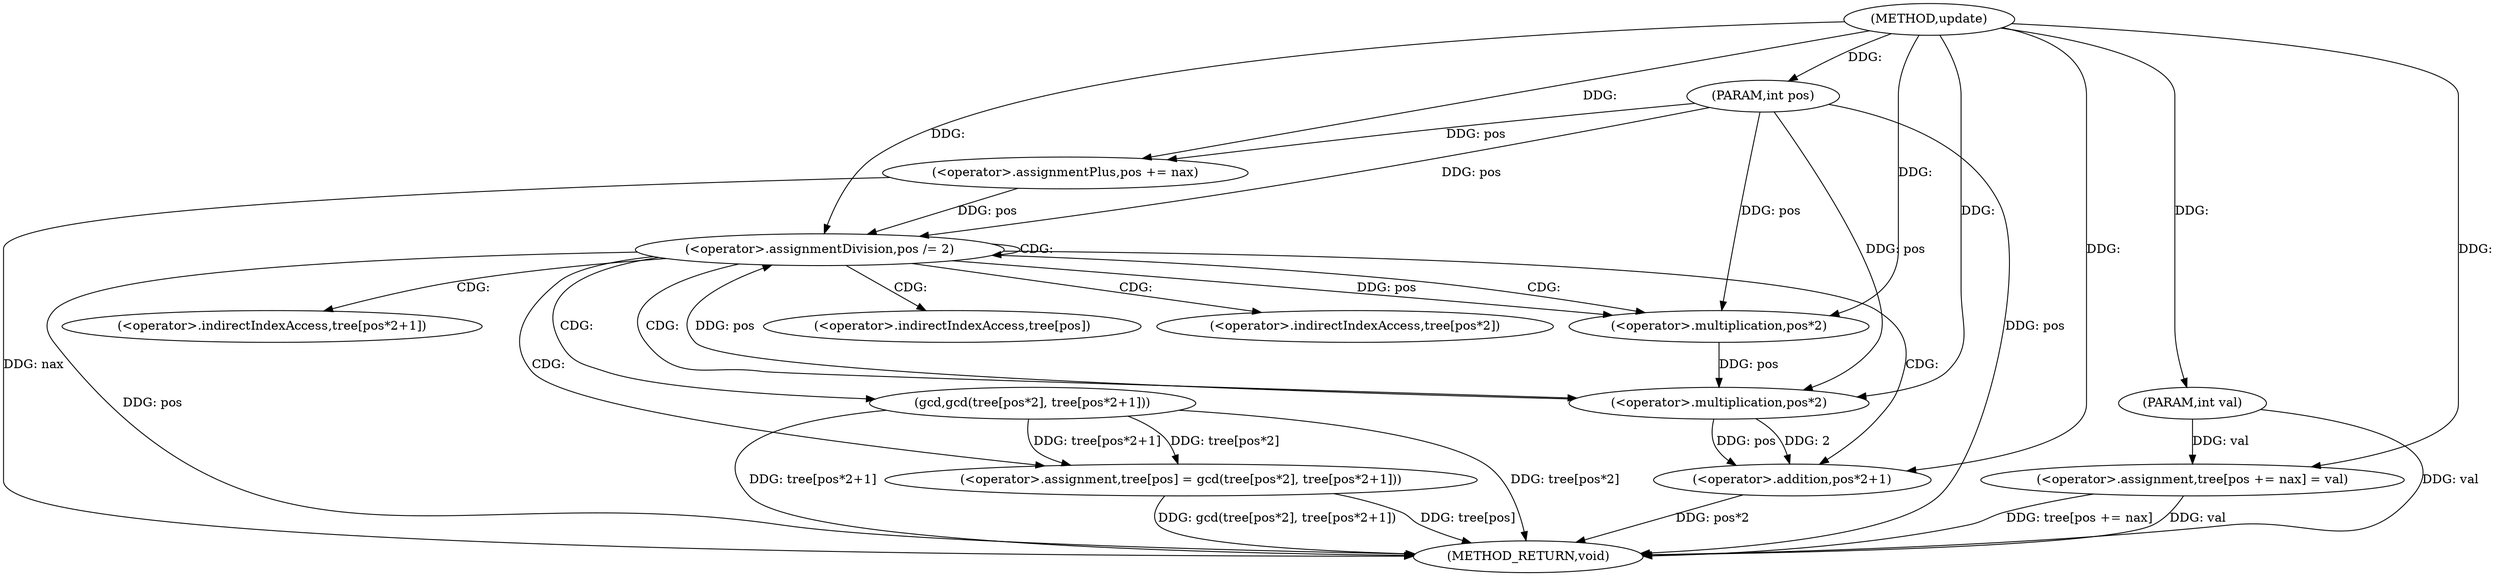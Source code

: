 digraph "update" {  
"1000118" [label = "(METHOD,update)" ]
"1000151" [label = "(METHOD_RETURN,void)" ]
"1000119" [label = "(PARAM,int pos)" ]
"1000120" [label = "(PARAM,int val)" ]
"1000123" [label = "(<operator>.assignment,tree[pos += nax] = val)" ]
"1000130" [label = "(<operator>.assignmentDivision,pos /= 2)" ]
"1000134" [label = "(<operator>.assignment,tree[pos] = gcd(tree[pos*2], tree[pos*2+1]))" ]
"1000126" [label = "(<operator>.assignmentPlus,pos += nax)" ]
"1000138" [label = "(gcd,gcd(tree[pos*2], tree[pos*2+1]))" ]
"1000141" [label = "(<operator>.multiplication,pos*2)" ]
"1000146" [label = "(<operator>.addition,pos*2+1)" ]
"1000147" [label = "(<operator>.multiplication,pos*2)" ]
"1000135" [label = "(<operator>.indirectIndexAccess,tree[pos])" ]
"1000139" [label = "(<operator>.indirectIndexAccess,tree[pos*2])" ]
"1000144" [label = "(<operator>.indirectIndexAccess,tree[pos*2+1])" ]
  "1000119" -> "1000151"  [ label = "DDG: pos"] 
  "1000120" -> "1000151"  [ label = "DDG: val"] 
  "1000123" -> "1000151"  [ label = "DDG: tree[pos += nax]"] 
  "1000123" -> "1000151"  [ label = "DDG: val"] 
  "1000130" -> "1000151"  [ label = "DDG: pos"] 
  "1000134" -> "1000151"  [ label = "DDG: tree[pos]"] 
  "1000138" -> "1000151"  [ label = "DDG: tree[pos*2]"] 
  "1000146" -> "1000151"  [ label = "DDG: pos*2"] 
  "1000138" -> "1000151"  [ label = "DDG: tree[pos*2+1]"] 
  "1000134" -> "1000151"  [ label = "DDG: gcd(tree[pos*2], tree[pos*2+1])"] 
  "1000126" -> "1000151"  [ label = "DDG: nax"] 
  "1000118" -> "1000119"  [ label = "DDG: "] 
  "1000118" -> "1000120"  [ label = "DDG: "] 
  "1000120" -> "1000123"  [ label = "DDG: val"] 
  "1000118" -> "1000123"  [ label = "DDG: "] 
  "1000118" -> "1000130"  [ label = "DDG: "] 
  "1000126" -> "1000130"  [ label = "DDG: pos"] 
  "1000147" -> "1000130"  [ label = "DDG: pos"] 
  "1000119" -> "1000130"  [ label = "DDG: pos"] 
  "1000138" -> "1000134"  [ label = "DDG: tree[pos*2+1]"] 
  "1000138" -> "1000134"  [ label = "DDG: tree[pos*2]"] 
  "1000119" -> "1000126"  [ label = "DDG: pos"] 
  "1000118" -> "1000126"  [ label = "DDG: "] 
  "1000130" -> "1000141"  [ label = "DDG: pos"] 
  "1000119" -> "1000141"  [ label = "DDG: pos"] 
  "1000118" -> "1000141"  [ label = "DDG: "] 
  "1000147" -> "1000146"  [ label = "DDG: pos"] 
  "1000147" -> "1000146"  [ label = "DDG: 2"] 
  "1000118" -> "1000146"  [ label = "DDG: "] 
  "1000141" -> "1000147"  [ label = "DDG: pos"] 
  "1000119" -> "1000147"  [ label = "DDG: pos"] 
  "1000118" -> "1000147"  [ label = "DDG: "] 
  "1000130" -> "1000141"  [ label = "CDG: "] 
  "1000130" -> "1000147"  [ label = "CDG: "] 
  "1000130" -> "1000130"  [ label = "CDG: "] 
  "1000130" -> "1000139"  [ label = "CDG: "] 
  "1000130" -> "1000135"  [ label = "CDG: "] 
  "1000130" -> "1000146"  [ label = "CDG: "] 
  "1000130" -> "1000144"  [ label = "CDG: "] 
  "1000130" -> "1000138"  [ label = "CDG: "] 
  "1000130" -> "1000134"  [ label = "CDG: "] 
}
